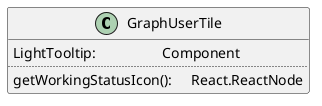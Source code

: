 @startuml GraphUserTile

class GraphUserTile {
    LightTooltip: \t\t\t Component
    ..
    getWorkingStatusIcon(): \t React.ReactNode
}
@enduml